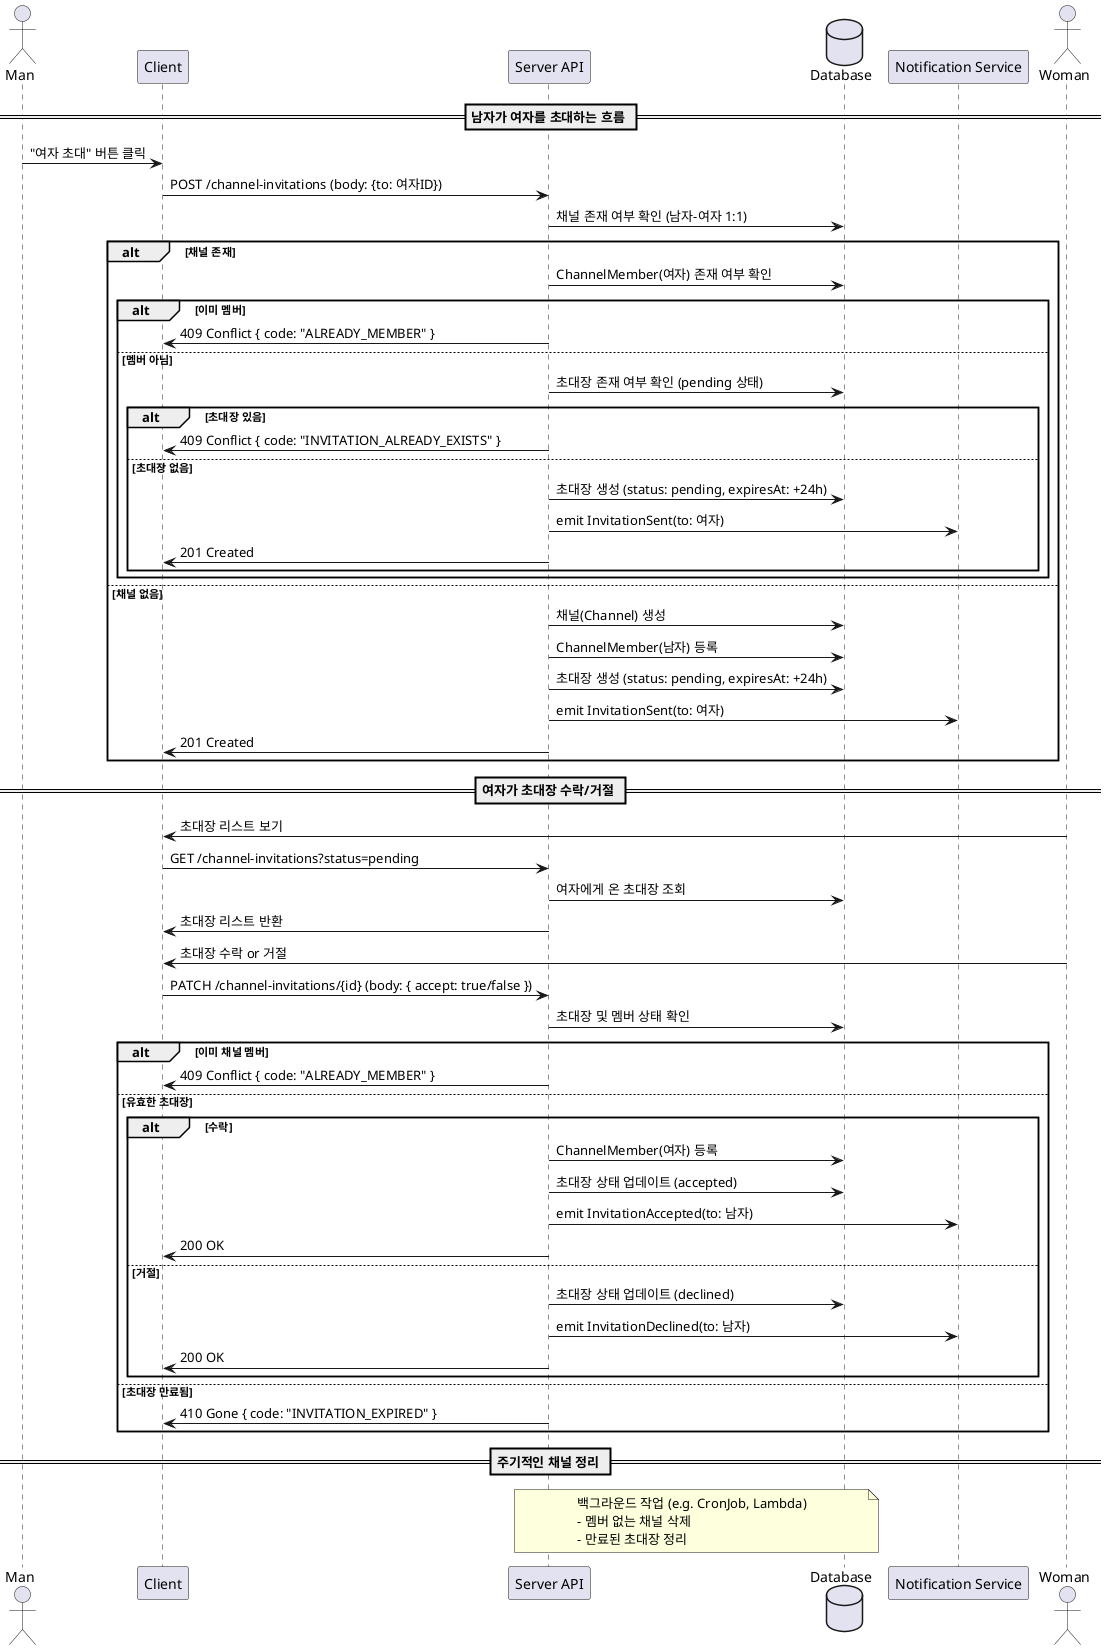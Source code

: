 @startuml
actor Man as 남자
participant "Client" as Client
participant "Server API" as Server
database "Database" as DB
participant "Notification Service" as Notify
actor Woman as 여자

== 남자가 여자를 초대하는 흐름 ==

남자 -> Client: "여자 초대" 버튼 클릭
Client -> Server: POST /channel-invitations (body: {to: 여자ID})
Server -> DB: 채널 존재 여부 확인 (남자-여자 1:1)
alt 채널 존재
    Server -> DB: ChannelMember(여자) 존재 여부 확인
    alt 이미 멤버
        Server -> Client: 409 Conflict { code: "ALREADY_MEMBER" }
    else 멤버 아님
        Server -> DB: 초대장 존재 여부 확인 (pending 상태)
        alt 초대장 있음
            Server -> Client: 409 Conflict { code: "INVITATION_ALREADY_EXISTS" }
        else 초대장 없음
            Server -> DB: 초대장 생성 (status: pending, expiresAt: +24h)
            Server -> Notify: emit InvitationSent(to: 여자)
            Server -> Client: 201 Created
        end
    end
else 채널 없음
    Server -> DB: 채널(Channel) 생성
    Server -> DB: ChannelMember(남자) 등록
    Server -> DB: 초대장 생성 (status: pending, expiresAt: +24h)
    Server -> Notify: emit InvitationSent(to: 여자)
    Server -> Client: 201 Created
end

== 여자가 초대장 수락/거절 ==

여자 -> Client: 초대장 리스트 보기
Client -> Server: GET /channel-invitations?status=pending
Server -> DB: 여자에게 온 초대장 조회
Server -> Client: 초대장 리스트 반환

여자 -> Client: 초대장 수락 or 거절
Client -> Server: PATCH /channel-invitations/{id} (body: { accept: true/false })
Server -> DB: 초대장 및 멤버 상태 확인
alt 이미 채널 멤버
    Server -> Client: 409 Conflict { code: "ALREADY_MEMBER" }
else 유효한 초대장
    alt 수락
        Server -> DB: ChannelMember(여자) 등록
        Server -> DB: 초대장 상태 업데이트 (accepted)
        Server -> Notify: emit InvitationAccepted(to: 남자)
        Server -> Client: 200 OK
    else 거절
        Server -> DB: 초대장 상태 업데이트 (declined)
        Server -> Notify: emit InvitationDeclined(to: 남자)
        Server -> Client: 200 OK
    end
else 초대장 만료됨
    Server -> Client: 410 Gone { code: "INVITATION_EXPIRED" }
end

== 주기적인 채널 정리 ==

note over Server, DB: 백그라운드 작업 (e.g. CronJob, Lambda)\n- 멤버 없는 채널 삭제\n- 만료된 초대장 정리
@enduml
